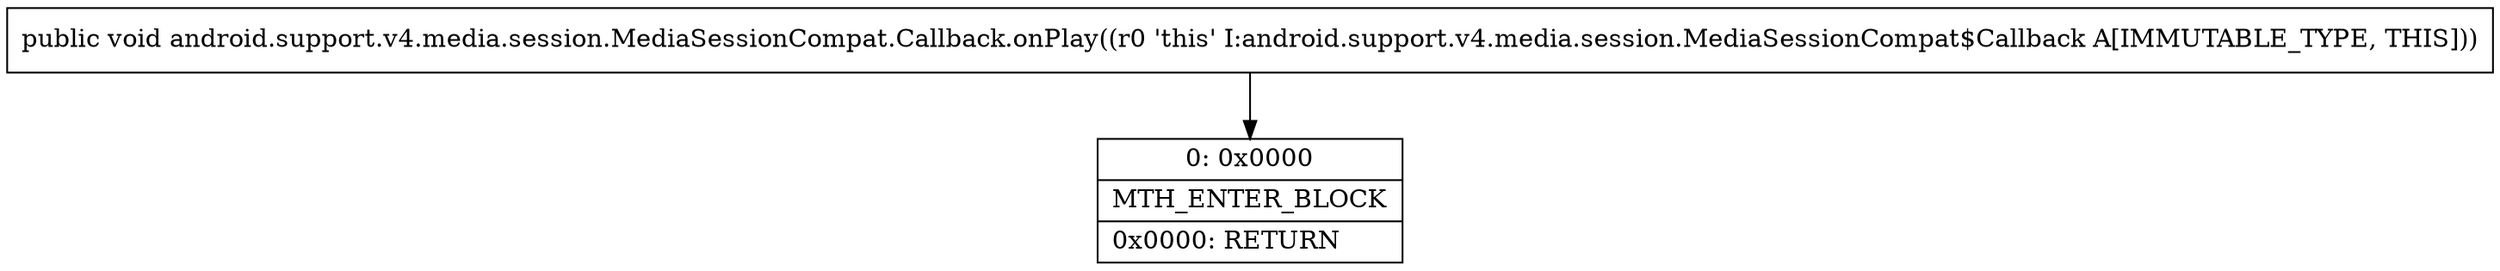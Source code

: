 digraph "CFG forandroid.support.v4.media.session.MediaSessionCompat.Callback.onPlay()V" {
Node_0 [shape=record,label="{0\:\ 0x0000|MTH_ENTER_BLOCK\l|0x0000: RETURN   \l}"];
MethodNode[shape=record,label="{public void android.support.v4.media.session.MediaSessionCompat.Callback.onPlay((r0 'this' I:android.support.v4.media.session.MediaSessionCompat$Callback A[IMMUTABLE_TYPE, THIS])) }"];
MethodNode -> Node_0;
}

